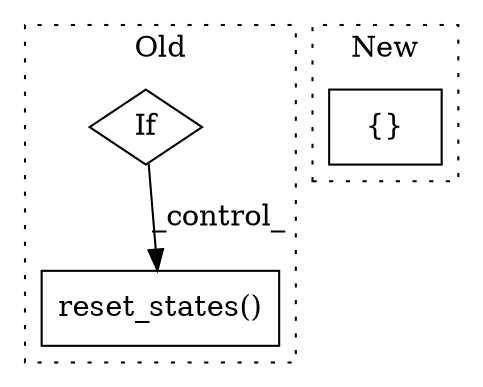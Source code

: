 digraph G {
subgraph cluster0 {
1 [label="reset_states()" a="75" s="2010" l="54" shape="box"];
3 [label="If" a="96" s="1961" l="3" shape="diamond"];
label = "Old";
style="dotted";
}
subgraph cluster1 {
2 [label="{}" a="59" s="2010,2012" l="1,0" shape="box"];
label = "New";
style="dotted";
}
3 -> 1 [label="_control_"];
}